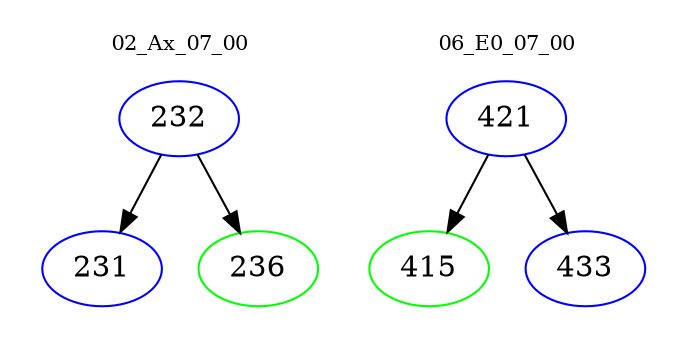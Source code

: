 digraph{
subgraph cluster_0 {
color = white
label = "02_Ax_07_00";
fontsize=10;
T0_232 [label="232", color="blue"]
T0_232 -> T0_231 [color="black"]
T0_231 [label="231", color="blue"]
T0_232 -> T0_236 [color="black"]
T0_236 [label="236", color="green"]
}
subgraph cluster_1 {
color = white
label = "06_E0_07_00";
fontsize=10;
T1_421 [label="421", color="blue"]
T1_421 -> T1_415 [color="black"]
T1_415 [label="415", color="green"]
T1_421 -> T1_433 [color="black"]
T1_433 [label="433", color="blue"]
}
}
